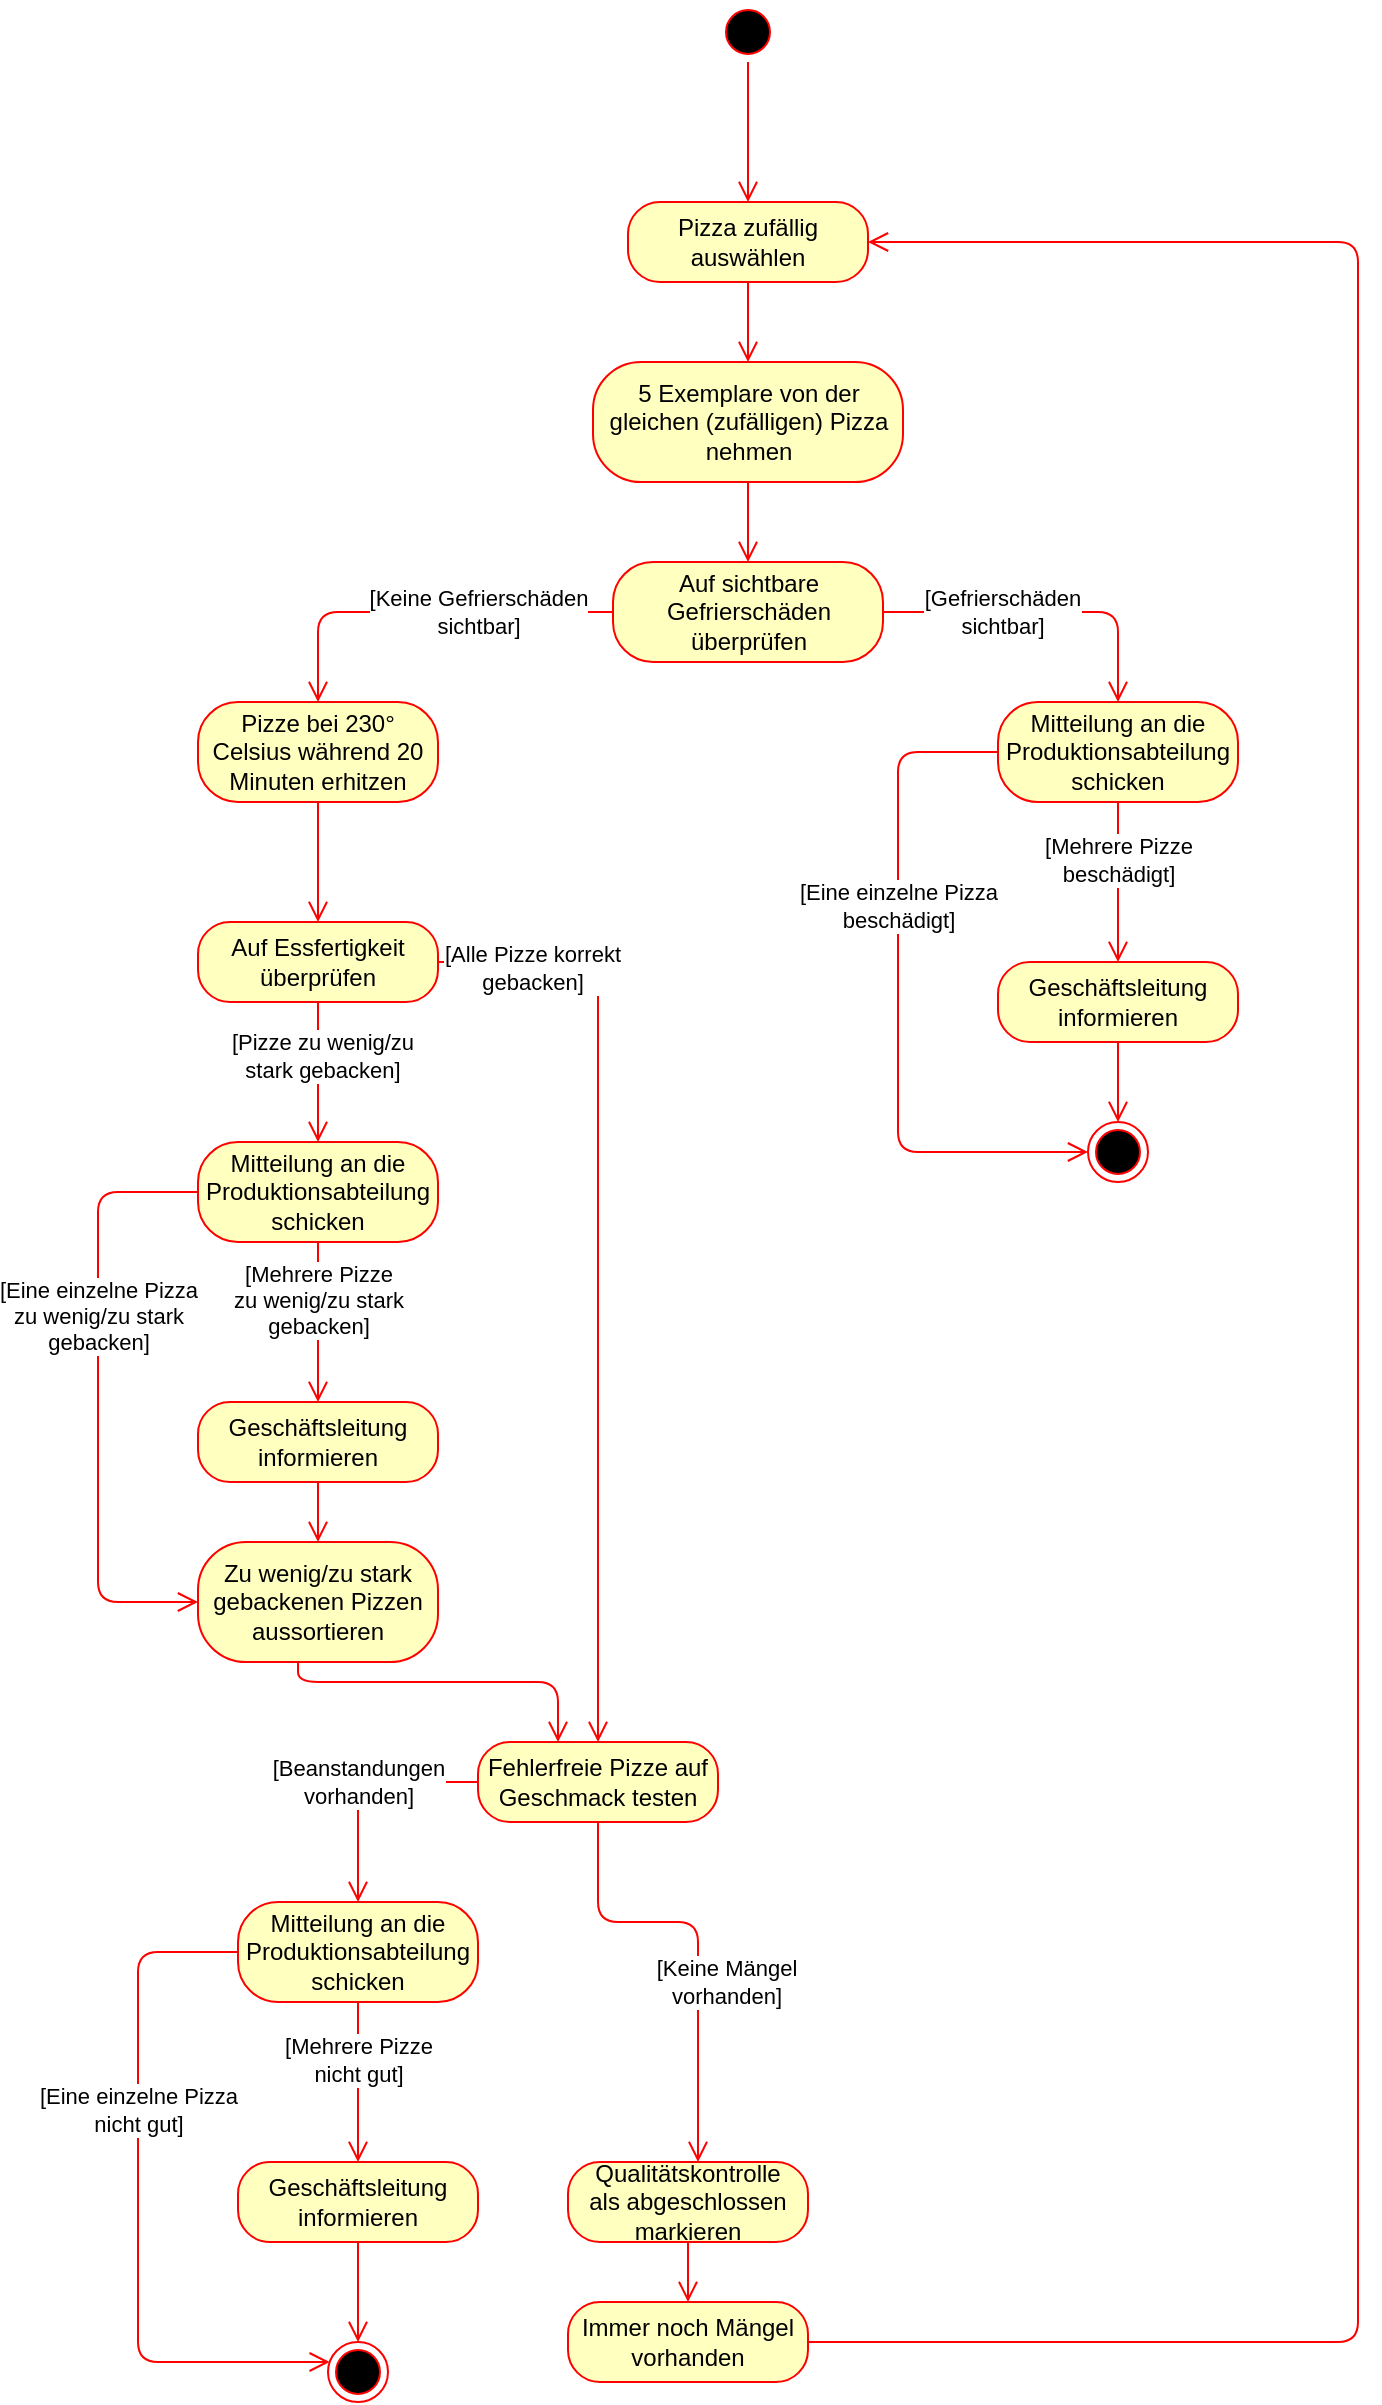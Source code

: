 <mxfile version="13.6.4" type="github">
  <diagram id="ezGaTpR-AKmtANGIafnU" name="Page-1">
    <mxGraphModel dx="1422" dy="748" grid="1" gridSize="10" guides="1" tooltips="1" connect="1" arrows="1" fold="1" page="1" pageScale="1" pageWidth="850" pageHeight="1100" math="0" shadow="0">
      <root>
        <mxCell id="0" />
        <mxCell id="1" parent="0" />
        <mxCell id="fG3WsD9q_cIxLBwufDan-1" value="" style="ellipse;html=1;shape=startState;fillColor=#000000;strokeColor=#ff0000;" parent="1" vertex="1">
          <mxGeometry x="380" y="40" width="30" height="30" as="geometry" />
        </mxCell>
        <mxCell id="fG3WsD9q_cIxLBwufDan-2" value="" style="edgeStyle=orthogonalEdgeStyle;html=1;verticalAlign=bottom;endArrow=open;endSize=8;strokeColor=#ff0000;" parent="1" source="fG3WsD9q_cIxLBwufDan-1" target="fG3WsD9q_cIxLBwufDan-3" edge="1">
          <mxGeometry relative="1" as="geometry">
            <mxPoint x="395" y="130" as="targetPoint" />
          </mxGeometry>
        </mxCell>
        <mxCell id="fG3WsD9q_cIxLBwufDan-3" value="Pizza zufällig auswählen" style="rounded=1;whiteSpace=wrap;html=1;arcSize=40;fontColor=#000000;fillColor=#ffffc0;strokeColor=#ff0000;" parent="1" vertex="1">
          <mxGeometry x="335" y="140" width="120" height="40" as="geometry" />
        </mxCell>
        <mxCell id="fG3WsD9q_cIxLBwufDan-4" value="" style="edgeStyle=orthogonalEdgeStyle;html=1;verticalAlign=bottom;endArrow=open;endSize=8;strokeColor=#ff0000;" parent="1" source="fG3WsD9q_cIxLBwufDan-3" target="fG3WsD9q_cIxLBwufDan-5" edge="1">
          <mxGeometry relative="1" as="geometry">
            <mxPoint x="395" y="220" as="targetPoint" />
          </mxGeometry>
        </mxCell>
        <mxCell id="fG3WsD9q_cIxLBwufDan-5" value="5 Exemplare von der gleichen (zufälligen) Pizza nehmen" style="rounded=1;whiteSpace=wrap;html=1;arcSize=40;fontColor=#000000;fillColor=#ffffc0;strokeColor=#ff0000;" parent="1" vertex="1">
          <mxGeometry x="317.5" y="220" width="155" height="60" as="geometry" />
        </mxCell>
        <mxCell id="fG3WsD9q_cIxLBwufDan-6" value="Auf sichtbare Gefrierschäden überprüfen" style="rounded=1;whiteSpace=wrap;html=1;arcSize=40;fontColor=#000000;fillColor=#ffffc0;strokeColor=#ff0000;" parent="1" vertex="1">
          <mxGeometry x="327.5" y="320" width="135" height="50" as="geometry" />
        </mxCell>
        <mxCell id="fG3WsD9q_cIxLBwufDan-8" value="" style="edgeStyle=orthogonalEdgeStyle;html=1;verticalAlign=bottom;endArrow=open;endSize=8;strokeColor=#ff0000;" parent="1" source="fG3WsD9q_cIxLBwufDan-5" target="fG3WsD9q_cIxLBwufDan-6" edge="1">
          <mxGeometry relative="1" as="geometry">
            <mxPoint x="405" y="150" as="targetPoint" />
            <mxPoint x="405" y="80" as="sourcePoint" />
          </mxGeometry>
        </mxCell>
        <mxCell id="fG3WsD9q_cIxLBwufDan-10" value="" style="edgeStyle=orthogonalEdgeStyle;html=1;verticalAlign=bottom;endArrow=open;endSize=8;strokeColor=#ff0000;" parent="1" source="fG3WsD9q_cIxLBwufDan-6" target="fG3WsD9q_cIxLBwufDan-12" edge="1">
          <mxGeometry relative="1" as="geometry">
            <mxPoint x="210" y="430" as="targetPoint" />
            <mxPoint x="405" y="80" as="sourcePoint" />
            <Array as="points">
              <mxPoint x="180" y="345" />
            </Array>
          </mxGeometry>
        </mxCell>
        <mxCell id="fG3WsD9q_cIxLBwufDan-14" value="&lt;div&gt;[Keine Gefrierschäden&lt;/div&gt;&lt;div&gt;sichtbar]&lt;br&gt;&lt;/div&gt;" style="edgeLabel;html=1;align=center;verticalAlign=middle;resizable=0;points=[];" parent="fG3WsD9q_cIxLBwufDan-10" vertex="1" connectable="0">
          <mxGeometry x="-0.205" y="-1" relative="1" as="geometry">
            <mxPoint x="8.5" y="1" as="offset" />
          </mxGeometry>
        </mxCell>
        <mxCell id="fG3WsD9q_cIxLBwufDan-12" value="Pizze bei 230° Celsius während 20 Minuten erhitzen" style="rounded=1;whiteSpace=wrap;html=1;arcSize=40;fontColor=#000000;fillColor=#ffffc0;strokeColor=#ff0000;" parent="1" vertex="1">
          <mxGeometry x="120" y="390" width="120" height="50" as="geometry" />
        </mxCell>
        <mxCell id="fG3WsD9q_cIxLBwufDan-13" value="" style="edgeStyle=orthogonalEdgeStyle;html=1;verticalAlign=bottom;endArrow=open;endSize=8;strokeColor=#ff0000;" parent="1" source="fG3WsD9q_cIxLBwufDan-12" target="fG3WsD9q_cIxLBwufDan-25" edge="1">
          <mxGeometry relative="1" as="geometry">
            <mxPoint x="220" y="530" as="targetPoint" />
            <Array as="points">
              <mxPoint x="180" y="430" />
              <mxPoint x="180" y="430" />
            </Array>
          </mxGeometry>
        </mxCell>
        <mxCell id="fG3WsD9q_cIxLBwufDan-15" value="Mitteilung an die Produktionsabteilung schicken" style="rounded=1;whiteSpace=wrap;html=1;arcSize=40;fontColor=#000000;fillColor=#ffffc0;strokeColor=#ff0000;" parent="1" vertex="1">
          <mxGeometry x="520" y="390" width="120" height="50" as="geometry" />
        </mxCell>
        <mxCell id="fG3WsD9q_cIxLBwufDan-16" value="" style="edgeStyle=orthogonalEdgeStyle;html=1;verticalAlign=bottom;endArrow=open;endSize=8;strokeColor=#ff0000;" parent="1" source="fG3WsD9q_cIxLBwufDan-15" target="fG3WsD9q_cIxLBwufDan-20" edge="1">
          <mxGeometry relative="1" as="geometry">
            <mxPoint x="480" y="480" as="targetPoint" />
            <Array as="points">
              <mxPoint x="580" y="480" />
              <mxPoint x="580" y="480" />
            </Array>
          </mxGeometry>
        </mxCell>
        <mxCell id="fG3WsD9q_cIxLBwufDan-22" value="&lt;div&gt;[Mehrere Pizze&lt;br&gt;&lt;/div&gt;&lt;div&gt;beschädigt]&lt;br&gt;&lt;/div&gt;" style="edgeLabel;html=1;align=center;verticalAlign=middle;resizable=0;points=[];" parent="fG3WsD9q_cIxLBwufDan-16" vertex="1" connectable="0">
          <mxGeometry x="-0.259" y="1" relative="1" as="geometry">
            <mxPoint x="-1" y="-1" as="offset" />
          </mxGeometry>
        </mxCell>
        <mxCell id="fG3WsD9q_cIxLBwufDan-18" value="" style="edgeStyle=orthogonalEdgeStyle;html=1;verticalAlign=bottom;endArrow=open;endSize=8;strokeColor=#ff0000;" parent="1" source="fG3WsD9q_cIxLBwufDan-6" target="fG3WsD9q_cIxLBwufDan-15" edge="1">
          <mxGeometry relative="1" as="geometry">
            <mxPoint x="405" y="150" as="targetPoint" />
            <mxPoint x="405" y="80" as="sourcePoint" />
          </mxGeometry>
        </mxCell>
        <mxCell id="fG3WsD9q_cIxLBwufDan-19" value="&lt;div&gt;[Gefrierschäden&lt;/div&gt;&lt;div&gt;sichtbar]&lt;br&gt;&lt;/div&gt;" style="edgeLabel;html=1;align=center;verticalAlign=middle;resizable=0;points=[];" parent="fG3WsD9q_cIxLBwufDan-18" vertex="1" connectable="0">
          <mxGeometry x="-0.666" y="3" relative="1" as="geometry">
            <mxPoint x="32.5" y="3" as="offset" />
          </mxGeometry>
        </mxCell>
        <mxCell id="fG3WsD9q_cIxLBwufDan-20" value="Geschäftsleitung informieren" style="rounded=1;whiteSpace=wrap;html=1;arcSize=40;fontColor=#000000;fillColor=#ffffc0;strokeColor=#ff0000;" parent="1" vertex="1">
          <mxGeometry x="520" y="520" width="120" height="40" as="geometry" />
        </mxCell>
        <mxCell id="fG3WsD9q_cIxLBwufDan-21" value="" style="edgeStyle=orthogonalEdgeStyle;html=1;verticalAlign=bottom;endArrow=open;endSize=8;strokeColor=#ff0000;" parent="1" source="fG3WsD9q_cIxLBwufDan-20" target="fG3WsD9q_cIxLBwufDan-27" edge="1">
          <mxGeometry relative="1" as="geometry">
            <mxPoint x="490" y="580" as="targetPoint" />
          </mxGeometry>
        </mxCell>
        <mxCell id="fG3WsD9q_cIxLBwufDan-23" value="" style="edgeStyle=orthogonalEdgeStyle;html=1;verticalAlign=bottom;endArrow=open;endSize=8;strokeColor=#ff0000;" parent="1" source="fG3WsD9q_cIxLBwufDan-15" target="fG3WsD9q_cIxLBwufDan-27" edge="1">
          <mxGeometry relative="1" as="geometry">
            <mxPoint x="440" y="550" as="targetPoint" />
            <mxPoint x="590" y="450" as="sourcePoint" />
            <Array as="points">
              <mxPoint x="470" y="415" />
              <mxPoint x="470" y="615" />
            </Array>
          </mxGeometry>
        </mxCell>
        <mxCell id="fG3WsD9q_cIxLBwufDan-24" value="&lt;div&gt;[Eine einzelne Pizza&lt;/div&gt;&lt;div&gt;beschädigt]&lt;br&gt;&lt;/div&gt;" style="edgeLabel;html=1;align=center;verticalAlign=middle;resizable=0;points=[];" parent="fG3WsD9q_cIxLBwufDan-23" vertex="1" connectable="0">
          <mxGeometry x="-0.259" y="1" relative="1" as="geometry">
            <mxPoint x="-1" y="-1" as="offset" />
          </mxGeometry>
        </mxCell>
        <mxCell id="fG3WsD9q_cIxLBwufDan-25" value="Auf Essfertigkeit überprüfen" style="rounded=1;whiteSpace=wrap;html=1;arcSize=40;fontColor=#000000;fillColor=#ffffc0;strokeColor=#ff0000;" parent="1" vertex="1">
          <mxGeometry x="120" y="500" width="120" height="40" as="geometry" />
        </mxCell>
        <mxCell id="fG3WsD9q_cIxLBwufDan-26" value="" style="edgeStyle=orthogonalEdgeStyle;html=1;verticalAlign=bottom;endArrow=open;endSize=8;strokeColor=#ff0000;" parent="1" source="fG3WsD9q_cIxLBwufDan-25" target="fG3WsD9q_cIxLBwufDan-42" edge="1">
          <mxGeometry relative="1" as="geometry">
            <mxPoint x="400" y="915" as="targetPoint" />
          </mxGeometry>
        </mxCell>
        <mxCell id="fG3WsD9q_cIxLBwufDan-46" value="&lt;div&gt;[Alle Pizze korrekt&lt;/div&gt;&lt;div&gt;gebacken]&lt;br&gt;&lt;/div&gt;" style="edgeLabel;html=1;align=center;verticalAlign=middle;resizable=0;points=[];" parent="fG3WsD9q_cIxLBwufDan-26" vertex="1" connectable="0">
          <mxGeometry x="-0.802" y="-3" relative="1" as="geometry">
            <mxPoint as="offset" />
          </mxGeometry>
        </mxCell>
        <mxCell id="fG3WsD9q_cIxLBwufDan-27" value="" style="ellipse;html=1;shape=endState;fillColor=#000000;strokeColor=#ff0000;" parent="1" vertex="1">
          <mxGeometry x="565" y="600" width="30" height="30" as="geometry" />
        </mxCell>
        <mxCell id="fG3WsD9q_cIxLBwufDan-28" value="Mitteilung an die Produktionsabteilung schicken" style="rounded=1;whiteSpace=wrap;html=1;arcSize=40;fontColor=#000000;fillColor=#ffffc0;strokeColor=#ff0000;" parent="1" vertex="1">
          <mxGeometry x="120" y="610" width="120" height="50" as="geometry" />
        </mxCell>
        <mxCell id="fG3WsD9q_cIxLBwufDan-29" value="" style="edgeStyle=orthogonalEdgeStyle;html=1;verticalAlign=bottom;endArrow=open;endSize=8;strokeColor=#ff0000;" parent="1" source="fG3WsD9q_cIxLBwufDan-28" target="fG3WsD9q_cIxLBwufDan-31" edge="1">
          <mxGeometry relative="1" as="geometry">
            <mxPoint x="80" y="730" as="targetPoint" />
            <Array as="points">
              <mxPoint x="180" y="730" />
              <mxPoint x="180" y="730" />
            </Array>
          </mxGeometry>
        </mxCell>
        <mxCell id="fG3WsD9q_cIxLBwufDan-30" value="&lt;div&gt;[Mehrere Pizze&lt;br&gt;&lt;/div&gt;&lt;div&gt;zu wenig/zu stark&lt;/div&gt;&lt;div&gt;gebacken]&lt;br&gt;&lt;/div&gt;" style="edgeLabel;html=1;align=center;verticalAlign=middle;resizable=0;points=[];" parent="fG3WsD9q_cIxLBwufDan-29" vertex="1" connectable="0">
          <mxGeometry x="-0.259" y="1" relative="1" as="geometry">
            <mxPoint x="-1" y="-1" as="offset" />
          </mxGeometry>
        </mxCell>
        <mxCell id="fG3WsD9q_cIxLBwufDan-31" value="Geschäftsleitung informieren" style="rounded=1;whiteSpace=wrap;html=1;arcSize=40;fontColor=#000000;fillColor=#ffffc0;strokeColor=#ff0000;" parent="1" vertex="1">
          <mxGeometry x="120" y="740" width="120" height="40" as="geometry" />
        </mxCell>
        <mxCell id="fG3WsD9q_cIxLBwufDan-32" value="" style="edgeStyle=orthogonalEdgeStyle;html=1;verticalAlign=bottom;endArrow=open;endSize=8;strokeColor=#ff0000;" parent="1" source="fG3WsD9q_cIxLBwufDan-31" edge="1">
          <mxGeometry relative="1" as="geometry">
            <mxPoint x="180" y="810" as="targetPoint" />
            <Array as="points">
              <mxPoint x="180" y="790" />
              <mxPoint x="180" y="790" />
            </Array>
          </mxGeometry>
        </mxCell>
        <mxCell id="fG3WsD9q_cIxLBwufDan-33" value="" style="edgeStyle=orthogonalEdgeStyle;html=1;verticalAlign=bottom;endArrow=open;endSize=8;strokeColor=#ff0000;" parent="1" source="fG3WsD9q_cIxLBwufDan-28" target="fG3WsD9q_cIxLBwufDan-39" edge="1">
          <mxGeometry relative="1" as="geometry">
            <mxPoint x="120" y="865" as="targetPoint" />
            <mxPoint x="190" y="700" as="sourcePoint" />
            <Array as="points">
              <mxPoint x="70" y="635" />
              <mxPoint x="70" y="840" />
            </Array>
          </mxGeometry>
        </mxCell>
        <mxCell id="fG3WsD9q_cIxLBwufDan-34" value="&lt;div&gt;[Eine einzelne Pizza&lt;/div&gt;&lt;div&gt;zu wenig/zu stark&lt;/div&gt;&lt;div&gt;gebacken]&lt;br&gt;&lt;/div&gt;" style="edgeLabel;html=1;align=center;verticalAlign=middle;resizable=0;points=[];" parent="fG3WsD9q_cIxLBwufDan-33" vertex="1" connectable="0">
          <mxGeometry x="-0.259" y="1" relative="1" as="geometry">
            <mxPoint x="-1" y="-1" as="offset" />
          </mxGeometry>
        </mxCell>
        <mxCell id="fG3WsD9q_cIxLBwufDan-37" value="" style="edgeStyle=orthogonalEdgeStyle;html=1;verticalAlign=bottom;endArrow=open;endSize=8;strokeColor=#ff0000;" parent="1" source="fG3WsD9q_cIxLBwufDan-25" target="fG3WsD9q_cIxLBwufDan-28" edge="1">
          <mxGeometry relative="1" as="geometry">
            <mxPoint x="388" y="670" as="targetPoint" />
            <mxPoint x="250" y="530" as="sourcePoint" />
          </mxGeometry>
        </mxCell>
        <mxCell id="fG3WsD9q_cIxLBwufDan-38" value="&lt;div&gt;[Pizze zu wenig/zu &lt;br&gt;&lt;/div&gt;&lt;div&gt;stark gebacken]&lt;/div&gt;" style="edgeLabel;html=1;align=center;verticalAlign=middle;resizable=0;points=[];" parent="fG3WsD9q_cIxLBwufDan-37" vertex="1" connectable="0">
          <mxGeometry x="-0.24" y="2" relative="1" as="geometry">
            <mxPoint as="offset" />
          </mxGeometry>
        </mxCell>
        <mxCell id="fG3WsD9q_cIxLBwufDan-39" value="&lt;div&gt;Zu wenig/zu stark&lt;/div&gt;&lt;div&gt;gebackenen Pizzen&lt;/div&gt;&lt;div&gt;aussortieren&lt;br&gt;&lt;/div&gt;" style="rounded=1;whiteSpace=wrap;html=1;arcSize=40;fontColor=#000000;fillColor=#ffffc0;strokeColor=#ff0000;" parent="1" vertex="1">
          <mxGeometry x="120" y="810" width="120" height="60" as="geometry" />
        </mxCell>
        <mxCell id="fG3WsD9q_cIxLBwufDan-40" value="" style="edgeStyle=orthogonalEdgeStyle;html=1;verticalAlign=bottom;endArrow=open;endSize=8;strokeColor=#ff0000;" parent="1" source="fG3WsD9q_cIxLBwufDan-39" target="fG3WsD9q_cIxLBwufDan-42" edge="1">
          <mxGeometry relative="1" as="geometry">
            <mxPoint x="300" y="915" as="targetPoint" />
            <Array as="points">
              <mxPoint x="170" y="880" />
              <mxPoint x="300" y="880" />
            </Array>
          </mxGeometry>
        </mxCell>
        <mxCell id="fG3WsD9q_cIxLBwufDan-42" value="&lt;div&gt;Fehlerfreie Pizze auf&lt;/div&gt;&lt;div&gt;Geschmack testen&lt;br&gt;&lt;/div&gt;" style="rounded=1;whiteSpace=wrap;html=1;arcSize=40;fontColor=#000000;fillColor=#ffffc0;strokeColor=#ff0000;" parent="1" vertex="1">
          <mxGeometry x="260" y="910" width="120" height="40" as="geometry" />
        </mxCell>
        <mxCell id="fG3WsD9q_cIxLBwufDan-47" value="" style="edgeStyle=orthogonalEdgeStyle;html=1;verticalAlign=bottom;endArrow=open;endSize=8;strokeColor=#ff0000;" parent="1" source="fG3WsD9q_cIxLBwufDan-42" target="fG3WsD9q_cIxLBwufDan-48" edge="1">
          <mxGeometry relative="1" as="geometry">
            <mxPoint x="360" y="1090" as="targetPoint" />
            <mxPoint x="360" y="1030" as="sourcePoint" />
            <Array as="points">
              <mxPoint x="200" y="930" />
            </Array>
          </mxGeometry>
        </mxCell>
        <mxCell id="fG3WsD9q_cIxLBwufDan-56" value="&lt;div&gt;[Beanstandungen&lt;/div&gt;&lt;div&gt;vorhanden]&lt;br&gt;&lt;/div&gt;" style="edgeLabel;html=1;align=center;verticalAlign=middle;resizable=0;points=[];" parent="fG3WsD9q_cIxLBwufDan-47" vertex="1" connectable="0">
          <mxGeometry x="-0.3" y="3" relative="1" as="geometry">
            <mxPoint x="-18" y="-3" as="offset" />
          </mxGeometry>
        </mxCell>
        <mxCell id="fG3WsD9q_cIxLBwufDan-48" value="Mitteilung an die Produktionsabteilung schicken" style="rounded=1;whiteSpace=wrap;html=1;arcSize=40;fontColor=#000000;fillColor=#ffffc0;strokeColor=#ff0000;" parent="1" vertex="1">
          <mxGeometry x="140" y="990" width="120" height="50" as="geometry" />
        </mxCell>
        <mxCell id="fG3WsD9q_cIxLBwufDan-49" value="" style="edgeStyle=orthogonalEdgeStyle;html=1;verticalAlign=bottom;endArrow=open;endSize=8;strokeColor=#ff0000;" parent="1" source="fG3WsD9q_cIxLBwufDan-48" target="fG3WsD9q_cIxLBwufDan-51" edge="1">
          <mxGeometry relative="1" as="geometry">
            <mxPoint x="100" y="1110" as="targetPoint" />
            <Array as="points">
              <mxPoint x="200" y="1110" />
              <mxPoint x="200" y="1110" />
            </Array>
          </mxGeometry>
        </mxCell>
        <mxCell id="fG3WsD9q_cIxLBwufDan-50" value="&lt;div&gt;[Mehrere Pizze&lt;br&gt;&lt;/div&gt;nicht gut]" style="edgeLabel;html=1;align=center;verticalAlign=middle;resizable=0;points=[];" parent="fG3WsD9q_cIxLBwufDan-49" vertex="1" connectable="0">
          <mxGeometry x="-0.259" y="1" relative="1" as="geometry">
            <mxPoint x="-1" y="-1" as="offset" />
          </mxGeometry>
        </mxCell>
        <mxCell id="fG3WsD9q_cIxLBwufDan-51" value="Geschäftsleitung informieren" style="rounded=1;whiteSpace=wrap;html=1;arcSize=40;fontColor=#000000;fillColor=#ffffc0;strokeColor=#ff0000;" parent="1" vertex="1">
          <mxGeometry x="140" y="1120" width="120" height="40" as="geometry" />
        </mxCell>
        <mxCell id="fG3WsD9q_cIxLBwufDan-52" value="" style="edgeStyle=orthogonalEdgeStyle;html=1;verticalAlign=bottom;endArrow=open;endSize=8;strokeColor=#ff0000;" parent="1" source="fG3WsD9q_cIxLBwufDan-51" target="fG3WsD9q_cIxLBwufDan-57" edge="1">
          <mxGeometry relative="1" as="geometry">
            <mxPoint x="200" y="1190" as="targetPoint" />
            <Array as="points" />
          </mxGeometry>
        </mxCell>
        <mxCell id="fG3WsD9q_cIxLBwufDan-53" value="" style="edgeStyle=orthogonalEdgeStyle;html=1;verticalAlign=bottom;endArrow=open;endSize=8;strokeColor=#ff0000;" parent="1" source="fG3WsD9q_cIxLBwufDan-48" target="fG3WsD9q_cIxLBwufDan-57" edge="1">
          <mxGeometry relative="1" as="geometry">
            <mxPoint x="140" y="1220" as="targetPoint" />
            <mxPoint x="210" y="1080" as="sourcePoint" />
            <Array as="points">
              <mxPoint x="90" y="1015" />
              <mxPoint x="90" y="1220" />
            </Array>
          </mxGeometry>
        </mxCell>
        <mxCell id="fG3WsD9q_cIxLBwufDan-54" value="&lt;div&gt;[Eine einzelne Pizza&lt;/div&gt;&lt;div&gt;nicht gut]&lt;br&gt;&lt;/div&gt;" style="edgeLabel;html=1;align=center;verticalAlign=middle;resizable=0;points=[];" parent="fG3WsD9q_cIxLBwufDan-53" vertex="1" connectable="0">
          <mxGeometry x="-0.259" y="1" relative="1" as="geometry">
            <mxPoint x="-1" y="-1" as="offset" />
          </mxGeometry>
        </mxCell>
        <mxCell id="fG3WsD9q_cIxLBwufDan-57" value="" style="ellipse;html=1;shape=endState;fillColor=#000000;strokeColor=#ff0000;" parent="1" vertex="1">
          <mxGeometry x="185" y="1210" width="30" height="30" as="geometry" />
        </mxCell>
        <mxCell id="fG3WsD9q_cIxLBwufDan-58" value="" style="edgeStyle=orthogonalEdgeStyle;html=1;verticalAlign=bottom;endArrow=open;endSize=8;strokeColor=#ff0000;" parent="1" source="fG3WsD9q_cIxLBwufDan-42" target="fG3WsD9q_cIxLBwufDan-60" edge="1">
          <mxGeometry relative="1" as="geometry">
            <mxPoint x="370" y="1080" as="targetPoint" />
            <mxPoint x="270" y="940" as="sourcePoint" />
            <Array as="points">
              <mxPoint x="320" y="1000" />
              <mxPoint x="370" y="1000" />
            </Array>
          </mxGeometry>
        </mxCell>
        <mxCell id="fG3WsD9q_cIxLBwufDan-59" value="&lt;div&gt;[Keine Mängel&lt;br&gt;&lt;/div&gt;&lt;div&gt;vorhanden]&lt;br&gt;&lt;/div&gt;" style="edgeLabel;html=1;align=center;verticalAlign=middle;resizable=0;points=[];" parent="fG3WsD9q_cIxLBwufDan-58" vertex="1" connectable="0">
          <mxGeometry x="-0.3" y="3" relative="1" as="geometry">
            <mxPoint x="37" y="33" as="offset" />
          </mxGeometry>
        </mxCell>
        <mxCell id="fG3WsD9q_cIxLBwufDan-60" value="&lt;div&gt;Qualitätskontrolle&lt;/div&gt;&lt;div&gt;als abgeschlossen markieren&lt;br&gt;&lt;/div&gt;" style="rounded=1;whiteSpace=wrap;html=1;arcSize=40;fontColor=#000000;fillColor=#ffffc0;strokeColor=#ff0000;" parent="1" vertex="1">
          <mxGeometry x="305" y="1120" width="120" height="40" as="geometry" />
        </mxCell>
        <mxCell id="nBok-k7b-bNv9QMP69nb-1" value="Immer noch Mängel vorhanden" style="rounded=1;whiteSpace=wrap;html=1;arcSize=40;fontColor=#000000;fillColor=#ffffc0;strokeColor=#ff0000;" vertex="1" parent="1">
          <mxGeometry x="305" y="1190" width="120" height="40" as="geometry" />
        </mxCell>
        <mxCell id="nBok-k7b-bNv9QMP69nb-2" value="" style="edgeStyle=orthogonalEdgeStyle;html=1;verticalAlign=bottom;endArrow=open;endSize=8;strokeColor=#ff0000;" edge="1" source="nBok-k7b-bNv9QMP69nb-1" parent="1" target="fG3WsD9q_cIxLBwufDan-3">
          <mxGeometry relative="1" as="geometry">
            <mxPoint x="365" y="1330" as="targetPoint" />
            <Array as="points">
              <mxPoint x="700" y="1210" />
              <mxPoint x="700" y="160" />
            </Array>
          </mxGeometry>
        </mxCell>
        <mxCell id="nBok-k7b-bNv9QMP69nb-3" value="" style="edgeStyle=orthogonalEdgeStyle;html=1;verticalAlign=bottom;endArrow=open;endSize=8;strokeColor=#ff0000;" edge="1" parent="1" source="fG3WsD9q_cIxLBwufDan-60" target="nBok-k7b-bNv9QMP69nb-1">
          <mxGeometry relative="1" as="geometry">
            <mxPoint x="375" y="1340" as="targetPoint" />
            <mxPoint x="375" y="1280" as="sourcePoint" />
          </mxGeometry>
        </mxCell>
      </root>
    </mxGraphModel>
  </diagram>
</mxfile>
